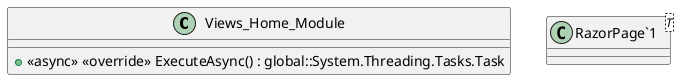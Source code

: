 @startuml
class Views_Home_Module {
    + <<async>> <<override>> ExecuteAsync() : global::System.Threading.Tasks.Task
}
class "RazorPage`1"<T> {
}
@enduml

